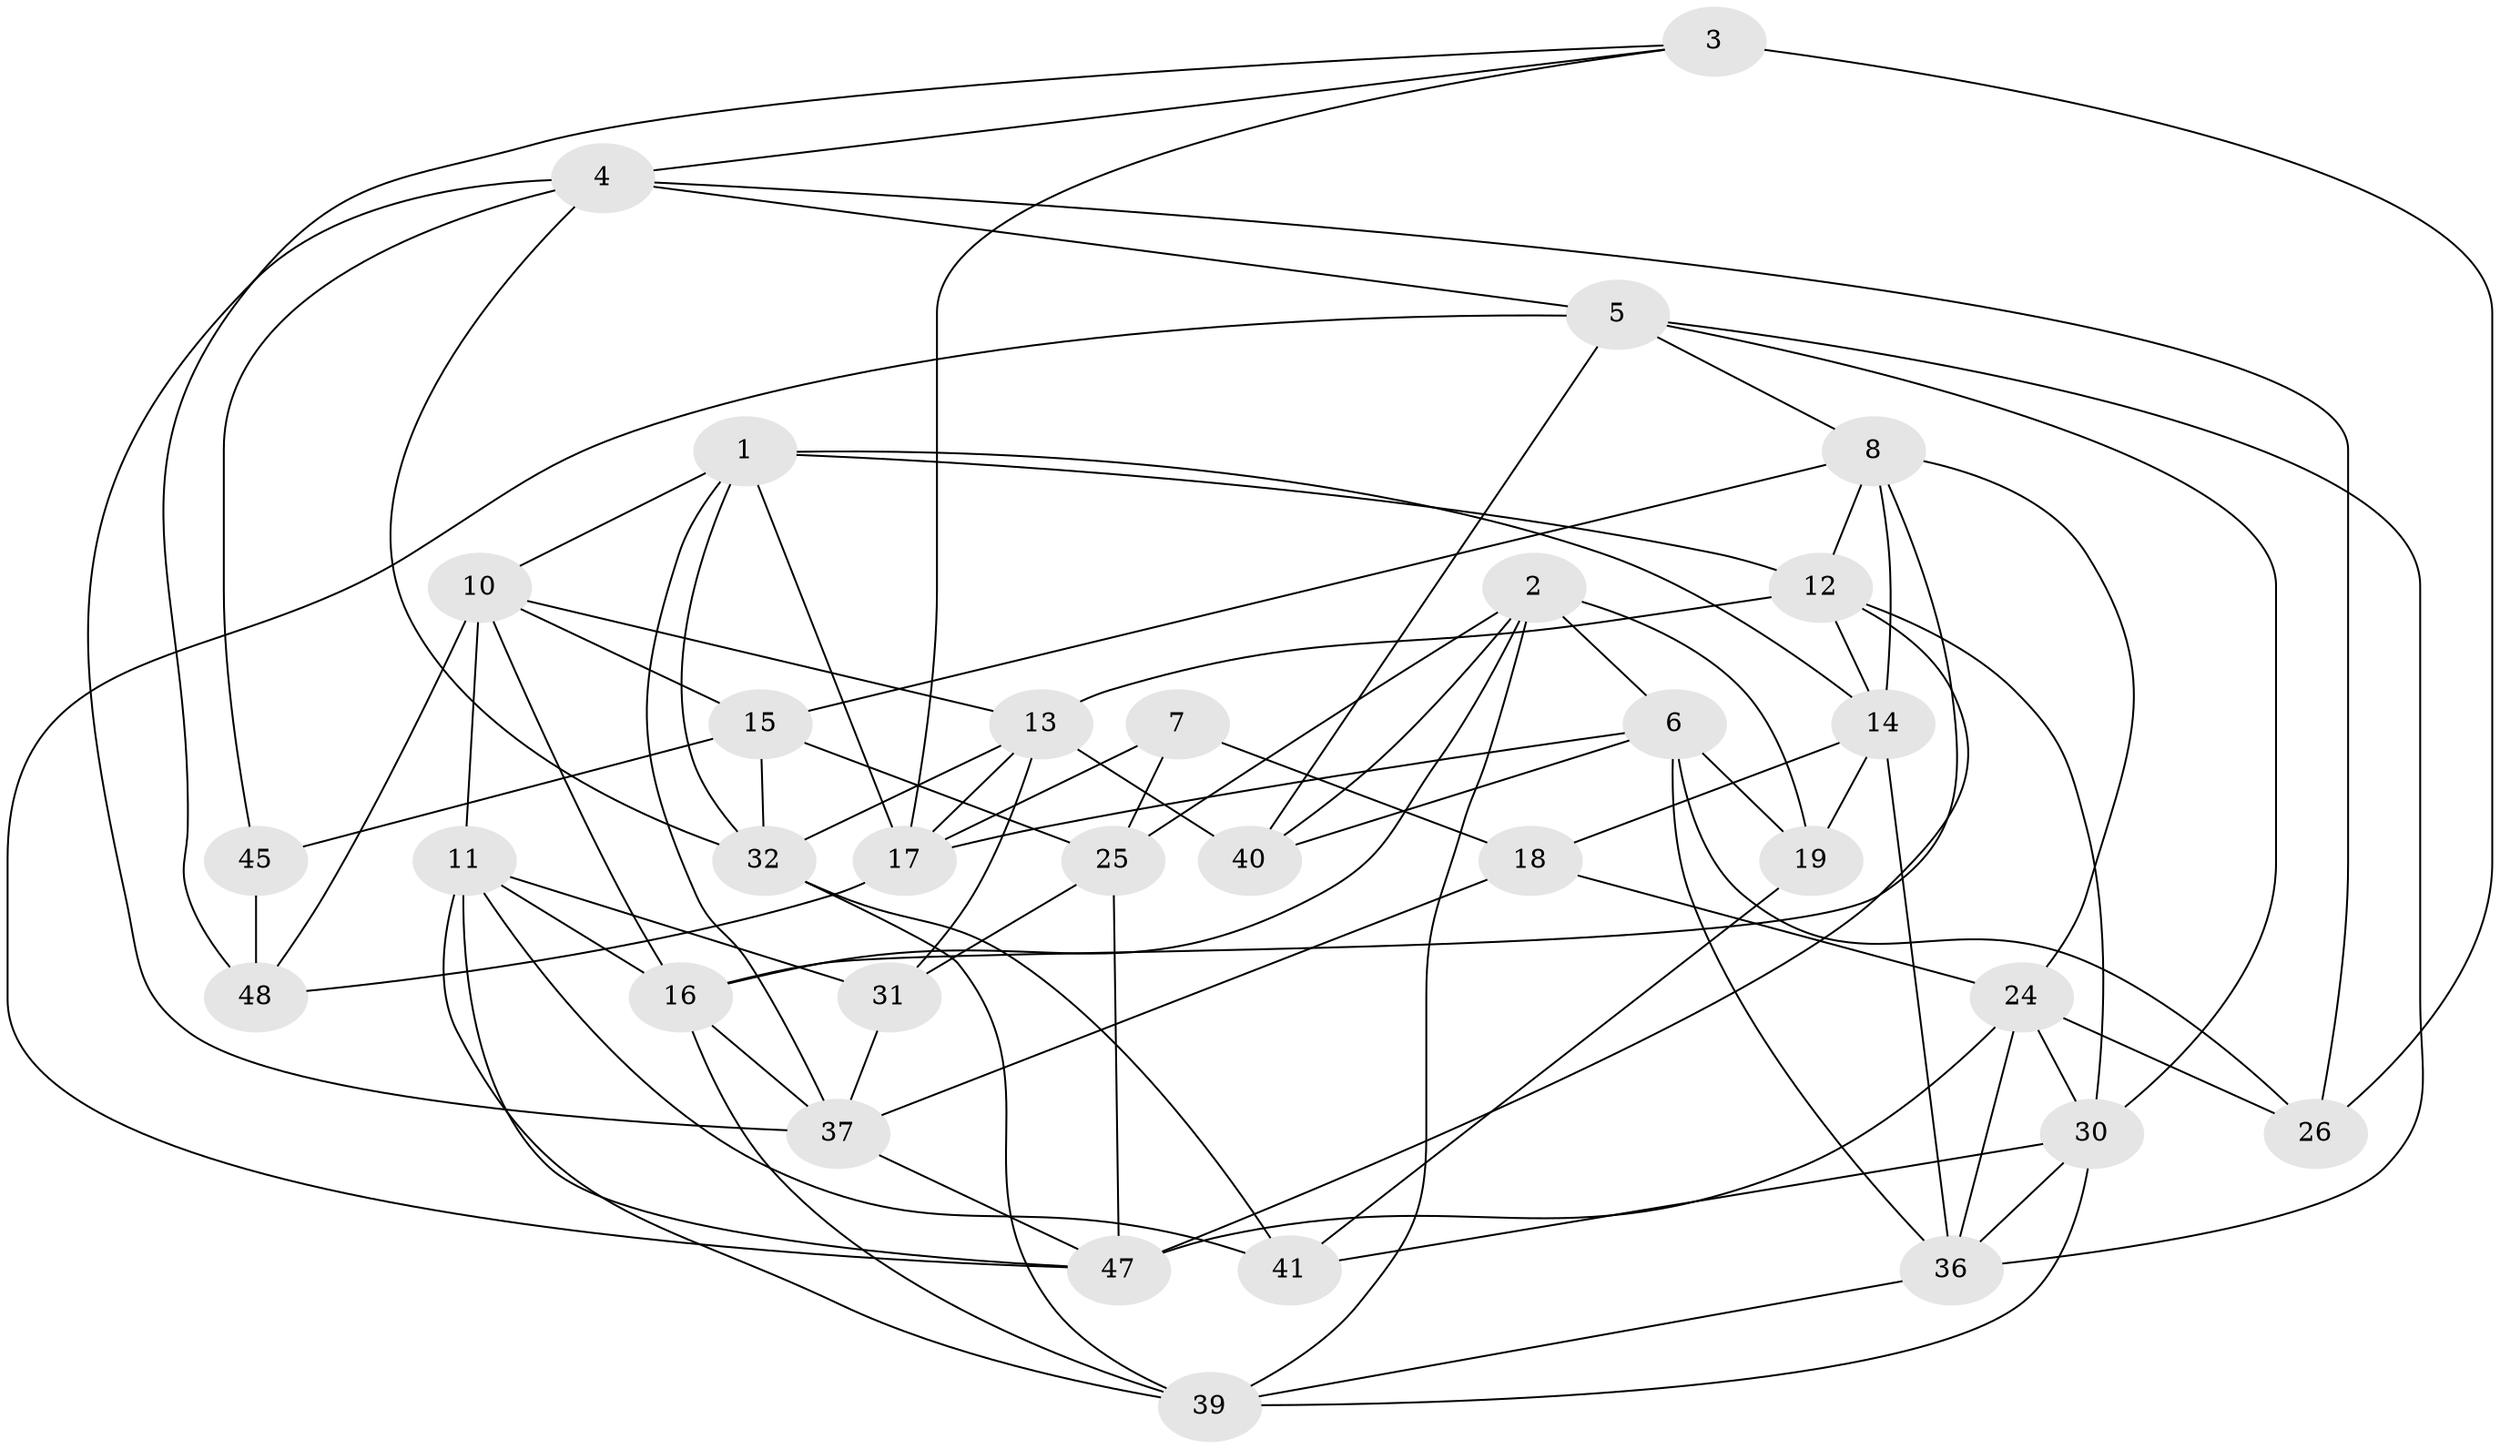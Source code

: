 // Generated by graph-tools (version 1.1) at 2025/24/03/03/25 07:24:24]
// undirected, 32 vertices, 84 edges
graph export_dot {
graph [start="1"]
  node [color=gray90,style=filled];
  1 [super="+23"];
  2 [super="+35"];
  3 [super="+22"];
  4 [super="+46"];
  5 [super="+33"];
  6 [super="+9"];
  7;
  8 [super="+43"];
  10 [super="+55"];
  11 [super="+21"];
  12 [super="+42"];
  13 [super="+50"];
  14 [super="+53"];
  15 [super="+51"];
  16 [super="+29"];
  17 [super="+20"];
  18;
  19;
  24 [super="+44"];
  25 [super="+27"];
  26 [super="+28"];
  30 [super="+34"];
  31;
  32 [super="+49"];
  36 [super="+38"];
  37 [super="+52"];
  39 [super="+56"];
  40;
  41;
  45;
  47 [super="+54"];
  48;
  1 -- 14;
  1 -- 17;
  1 -- 10;
  1 -- 12;
  1 -- 37;
  1 -- 32;
  2 -- 25;
  2 -- 16;
  2 -- 40;
  2 -- 19;
  2 -- 6;
  2 -- 39;
  3 -- 26 [weight=3];
  3 -- 4;
  3 -- 48;
  3 -- 17;
  4 -- 45;
  4 -- 37;
  4 -- 32;
  4 -- 26;
  4 -- 5;
  5 -- 47;
  5 -- 40;
  5 -- 8;
  5 -- 36;
  5 -- 30;
  6 -- 17;
  6 -- 40;
  6 -- 19;
  6 -- 36;
  6 -- 26;
  7 -- 18;
  7 -- 25 [weight=2];
  7 -- 17;
  8 -- 15;
  8 -- 12;
  8 -- 14;
  8 -- 16;
  8 -- 24;
  10 -- 16;
  10 -- 48;
  10 -- 11;
  10 -- 13;
  10 -- 15;
  11 -- 47;
  11 -- 41;
  11 -- 31;
  11 -- 39;
  11 -- 16;
  12 -- 14;
  12 -- 13;
  12 -- 47;
  12 -- 30;
  13 -- 32;
  13 -- 40;
  13 -- 31;
  13 -- 17;
  14 -- 36;
  14 -- 18;
  14 -- 19;
  15 -- 45 [weight=2];
  15 -- 25;
  15 -- 32;
  16 -- 37;
  16 -- 39;
  17 -- 48;
  18 -- 37;
  18 -- 24;
  19 -- 41;
  24 -- 36;
  24 -- 26;
  24 -- 47;
  24 -- 30;
  25 -- 31;
  25 -- 47;
  30 -- 41;
  30 -- 36;
  30 -- 39;
  31 -- 37;
  32 -- 41;
  32 -- 39;
  36 -- 39;
  37 -- 47;
  45 -- 48;
}
